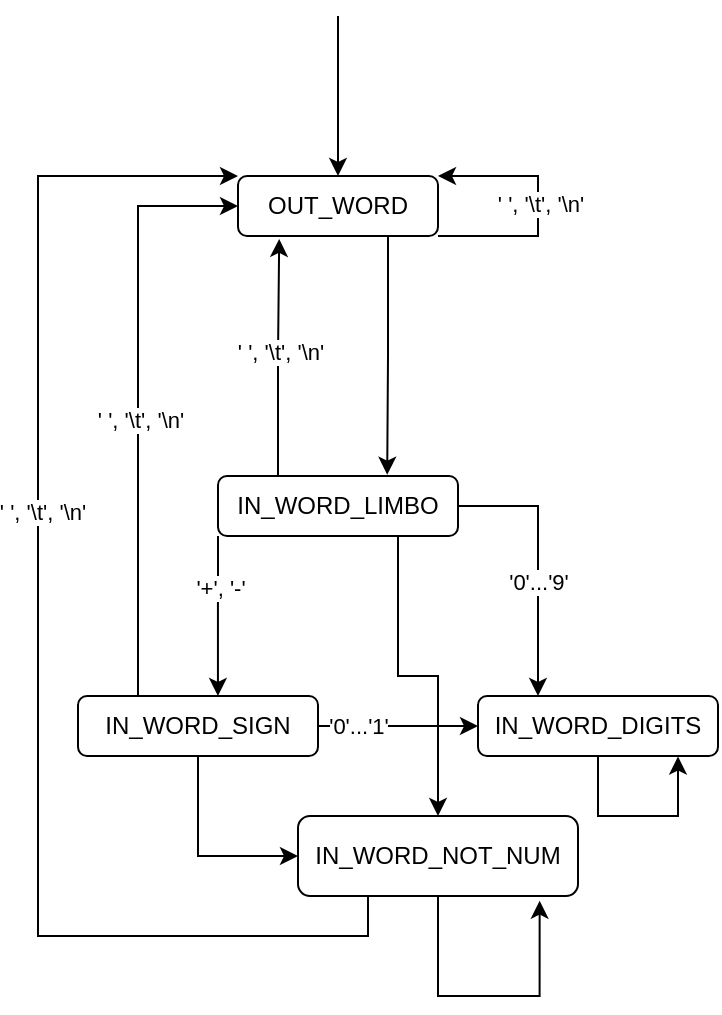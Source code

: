 <mxfile version="24.7.17">
  <diagram name="Страница — 1" id="BJqCO_ddCicsHkiGBCkW">
    <mxGraphModel dx="538" dy="544" grid="1" gridSize="10" guides="1" tooltips="1" connect="1" arrows="1" fold="1" page="1" pageScale="1" pageWidth="2560" pageHeight="1440" math="0" shadow="0">
      <root>
        <mxCell id="0" />
        <mxCell id="1" parent="0" />
        <mxCell id="eWOaihmjQitZ_vyA_86Y-1" value="" style="endArrow=classic;html=1;rounded=0;entryX=0.5;entryY=0;entryDx=0;entryDy=0;" edge="1" parent="1" target="eWOaihmjQitZ_vyA_86Y-2">
          <mxGeometry width="50" height="50" relative="1" as="geometry">
            <mxPoint x="220" y="110" as="sourcePoint" />
            <mxPoint x="220" y="190" as="targetPoint" />
          </mxGeometry>
        </mxCell>
        <mxCell id="eWOaihmjQitZ_vyA_86Y-56" style="edgeStyle=orthogonalEdgeStyle;rounded=0;orthogonalLoop=1;jettySize=auto;html=1;exitX=1;exitY=1;exitDx=0;exitDy=0;entryX=1;entryY=0;entryDx=0;entryDy=0;" edge="1" parent="1" source="eWOaihmjQitZ_vyA_86Y-2" target="eWOaihmjQitZ_vyA_86Y-2">
          <mxGeometry relative="1" as="geometry">
            <mxPoint x="300" y="200" as="targetPoint" />
            <Array as="points">
              <mxPoint x="320" y="220" />
              <mxPoint x="320" y="190" />
            </Array>
          </mxGeometry>
        </mxCell>
        <mxCell id="eWOaihmjQitZ_vyA_86Y-58" value="&#39; &#39;, &#39;\t&#39;, &#39;\n&#39;" style="edgeLabel;html=1;align=center;verticalAlign=middle;resizable=0;points=[];" vertex="1" connectable="0" parent="eWOaihmjQitZ_vyA_86Y-56">
          <mxGeometry x="0.018" y="-1" relative="1" as="geometry">
            <mxPoint as="offset" />
          </mxGeometry>
        </mxCell>
        <mxCell id="eWOaihmjQitZ_vyA_86Y-2" value="OUT_WORD" style="rounded=1;whiteSpace=wrap;html=1;" vertex="1" parent="1">
          <mxGeometry x="170" y="190" width="100" height="30" as="geometry" />
        </mxCell>
        <mxCell id="eWOaihmjQitZ_vyA_86Y-52" style="edgeStyle=orthogonalEdgeStyle;rounded=0;orthogonalLoop=1;jettySize=auto;html=1;exitX=0.75;exitY=1;exitDx=0;exitDy=0;" edge="1" parent="1" source="eWOaihmjQitZ_vyA_86Y-11" target="eWOaihmjQitZ_vyA_86Y-29">
          <mxGeometry relative="1" as="geometry" />
        </mxCell>
        <mxCell id="eWOaihmjQitZ_vyA_86Y-11" value="IN_WORD_LIMBO" style="rounded=1;whiteSpace=wrap;html=1;" vertex="1" parent="1">
          <mxGeometry x="160" y="340" width="120" height="30" as="geometry" />
        </mxCell>
        <mxCell id="eWOaihmjQitZ_vyA_86Y-27" value="IN_WORD_SIGN" style="rounded=1;whiteSpace=wrap;html=1;" vertex="1" parent="1">
          <mxGeometry x="90" y="450" width="120" height="30" as="geometry" />
        </mxCell>
        <mxCell id="eWOaihmjQitZ_vyA_86Y-59" style="edgeStyle=orthogonalEdgeStyle;rounded=0;orthogonalLoop=1;jettySize=auto;html=1;exitX=0.5;exitY=1;exitDx=0;exitDy=0;" edge="1" parent="1" source="eWOaihmjQitZ_vyA_86Y-28">
          <mxGeometry relative="1" as="geometry">
            <mxPoint x="390" y="480.259" as="targetPoint" />
            <Array as="points">
              <mxPoint x="350" y="510" />
              <mxPoint x="390" y="510" />
            </Array>
          </mxGeometry>
        </mxCell>
        <mxCell id="eWOaihmjQitZ_vyA_86Y-28" value="IN_WORD_DIGITS" style="rounded=1;whiteSpace=wrap;html=1;" vertex="1" parent="1">
          <mxGeometry x="290" y="450" width="120" height="30" as="geometry" />
        </mxCell>
        <mxCell id="eWOaihmjQitZ_vyA_86Y-49" style="edgeStyle=orthogonalEdgeStyle;rounded=0;orthogonalLoop=1;jettySize=auto;html=1;exitX=0.25;exitY=1;exitDx=0;exitDy=0;" edge="1" parent="1" source="eWOaihmjQitZ_vyA_86Y-29">
          <mxGeometry relative="1" as="geometry">
            <mxPoint x="170" y="190" as="targetPoint" />
            <Array as="points">
              <mxPoint x="235" y="570" />
              <mxPoint x="70" y="570" />
              <mxPoint x="70" y="190" />
              <mxPoint x="170" y="190" />
            </Array>
          </mxGeometry>
        </mxCell>
        <mxCell id="eWOaihmjQitZ_vyA_86Y-50" value="&#39; &#39;, &#39;\t&#39;, &#39;\n&#39;" style="edgeLabel;html=1;align=center;verticalAlign=middle;resizable=0;points=[];" vertex="1" connectable="0" parent="eWOaihmjQitZ_vyA_86Y-49">
          <mxGeometry x="0.194" y="-2" relative="1" as="geometry">
            <mxPoint as="offset" />
          </mxGeometry>
        </mxCell>
        <mxCell id="eWOaihmjQitZ_vyA_86Y-51" style="edgeStyle=orthogonalEdgeStyle;rounded=0;orthogonalLoop=1;jettySize=auto;html=1;exitX=0.5;exitY=1;exitDx=0;exitDy=0;entryX=0.863;entryY=1.059;entryDx=0;entryDy=0;entryPerimeter=0;" edge="1" parent="1" source="eWOaihmjQitZ_vyA_86Y-29" target="eWOaihmjQitZ_vyA_86Y-29">
          <mxGeometry relative="1" as="geometry">
            <mxPoint x="270.111" y="642.347" as="targetPoint" />
            <Array as="points">
              <mxPoint x="270" y="600" />
              <mxPoint x="321" y="600" />
            </Array>
          </mxGeometry>
        </mxCell>
        <mxCell id="eWOaihmjQitZ_vyA_86Y-29" value="IN_WORD_NOT_NUM" style="rounded=1;whiteSpace=wrap;html=1;" vertex="1" parent="1">
          <mxGeometry x="200" y="510" width="140" height="40" as="geometry" />
        </mxCell>
        <mxCell id="eWOaihmjQitZ_vyA_86Y-32" value="" style="endArrow=classic;html=1;rounded=0;exitX=0;exitY=1;exitDx=0;exitDy=0;entryX=0.583;entryY=0;entryDx=0;entryDy=0;entryPerimeter=0;" edge="1" parent="1" target="eWOaihmjQitZ_vyA_86Y-27">
          <mxGeometry width="50" height="50" relative="1" as="geometry">
            <mxPoint x="160" y="370" as="sourcePoint" />
            <mxPoint x="150" y="450" as="targetPoint" />
          </mxGeometry>
        </mxCell>
        <mxCell id="eWOaihmjQitZ_vyA_86Y-33" value="&#39;+&#39;, &#39;-&#39;" style="edgeLabel;html=1;align=center;verticalAlign=middle;resizable=0;points=[];" vertex="1" connectable="0" parent="eWOaihmjQitZ_vyA_86Y-32">
          <mxGeometry x="-0.345" y="1" relative="1" as="geometry">
            <mxPoint as="offset" />
          </mxGeometry>
        </mxCell>
        <mxCell id="eWOaihmjQitZ_vyA_86Y-34" value="" style="endArrow=classic;html=1;rounded=0;exitX=1;exitY=0.5;exitDx=0;exitDy=0;entryX=0.25;entryY=0;entryDx=0;entryDy=0;" edge="1" parent="1" source="eWOaihmjQitZ_vyA_86Y-11" target="eWOaihmjQitZ_vyA_86Y-28">
          <mxGeometry width="50" height="50" relative="1" as="geometry">
            <mxPoint x="260" y="480" as="sourcePoint" />
            <mxPoint x="310" y="430" as="targetPoint" />
            <Array as="points">
              <mxPoint x="320" y="355" />
            </Array>
          </mxGeometry>
        </mxCell>
        <mxCell id="eWOaihmjQitZ_vyA_86Y-35" value="&#39;0&#39;...&#39;9&#39;" style="edgeLabel;html=1;align=center;verticalAlign=middle;resizable=0;points=[];" vertex="1" connectable="0" parent="eWOaihmjQitZ_vyA_86Y-34">
          <mxGeometry x="-0.016" y="2" relative="1" as="geometry">
            <mxPoint x="-2" y="11" as="offset" />
          </mxGeometry>
        </mxCell>
        <mxCell id="eWOaihmjQitZ_vyA_86Y-39" value="" style="endArrow=classic;html=1;rounded=0;exitX=0.25;exitY=0;exitDx=0;exitDy=0;entryX=0;entryY=0.5;entryDx=0;entryDy=0;" edge="1" parent="1" source="eWOaihmjQitZ_vyA_86Y-27" target="eWOaihmjQitZ_vyA_86Y-2">
          <mxGeometry width="50" height="50" relative="1" as="geometry">
            <mxPoint x="250" y="450" as="sourcePoint" />
            <mxPoint x="300" y="400" as="targetPoint" />
            <Array as="points">
              <mxPoint x="120" y="205" />
            </Array>
          </mxGeometry>
        </mxCell>
        <mxCell id="eWOaihmjQitZ_vyA_86Y-41" value="&#39; &#39;, &#39;\t&#39;, &#39;\n&#39;" style="edgeLabel;html=1;align=center;verticalAlign=middle;resizable=0;points=[];" vertex="1" connectable="0" parent="eWOaihmjQitZ_vyA_86Y-39">
          <mxGeometry x="-0.063" y="-1" relative="1" as="geometry">
            <mxPoint as="offset" />
          </mxGeometry>
        </mxCell>
        <mxCell id="eWOaihmjQitZ_vyA_86Y-43" value="" style="endArrow=classic;html=1;rounded=0;entryX=0;entryY=0.5;entryDx=0;entryDy=0;exitX=1;exitY=0.5;exitDx=0;exitDy=0;" edge="1" parent="1" source="eWOaihmjQitZ_vyA_86Y-27" target="eWOaihmjQitZ_vyA_86Y-28">
          <mxGeometry width="50" height="50" relative="1" as="geometry">
            <mxPoint x="220" y="460" as="sourcePoint" />
            <mxPoint x="270" y="410" as="targetPoint" />
          </mxGeometry>
        </mxCell>
        <mxCell id="eWOaihmjQitZ_vyA_86Y-44" value="&#39;0&#39;...&#39;1&#39;" style="edgeLabel;html=1;align=center;verticalAlign=middle;resizable=0;points=[];" vertex="1" connectable="0" parent="eWOaihmjQitZ_vyA_86Y-43">
          <mxGeometry x="-0.347" y="-1" relative="1" as="geometry">
            <mxPoint x="-6" y="-1" as="offset" />
          </mxGeometry>
        </mxCell>
        <mxCell id="eWOaihmjQitZ_vyA_86Y-45" value="" style="endArrow=classic;html=1;rounded=0;exitX=0.5;exitY=1;exitDx=0;exitDy=0;entryX=0;entryY=0.5;entryDx=0;entryDy=0;" edge="1" parent="1" source="eWOaihmjQitZ_vyA_86Y-27" target="eWOaihmjQitZ_vyA_86Y-29">
          <mxGeometry width="50" height="50" relative="1" as="geometry">
            <mxPoint x="220" y="480" as="sourcePoint" />
            <mxPoint x="270" y="430" as="targetPoint" />
            <Array as="points">
              <mxPoint x="150" y="530" />
            </Array>
          </mxGeometry>
        </mxCell>
        <mxCell id="eWOaihmjQitZ_vyA_86Y-53" style="edgeStyle=orthogonalEdgeStyle;rounded=0;orthogonalLoop=1;jettySize=auto;html=1;exitX=0.25;exitY=0;exitDx=0;exitDy=0;entryX=0.206;entryY=1.048;entryDx=0;entryDy=0;entryPerimeter=0;" edge="1" parent="1" source="eWOaihmjQitZ_vyA_86Y-11" target="eWOaihmjQitZ_vyA_86Y-2">
          <mxGeometry relative="1" as="geometry" />
        </mxCell>
        <mxCell id="eWOaihmjQitZ_vyA_86Y-55" value="&#39; &#39;, &#39;\t&#39;, &#39;\n&#39;" style="edgeLabel;html=1;align=center;verticalAlign=middle;resizable=0;points=[];" vertex="1" connectable="0" parent="eWOaihmjQitZ_vyA_86Y-53">
          <mxGeometry x="0.055" relative="1" as="geometry">
            <mxPoint as="offset" />
          </mxGeometry>
        </mxCell>
        <mxCell id="eWOaihmjQitZ_vyA_86Y-54" style="edgeStyle=orthogonalEdgeStyle;rounded=0;orthogonalLoop=1;jettySize=auto;html=1;exitX=0.75;exitY=1;exitDx=0;exitDy=0;entryX=0.705;entryY=-0.021;entryDx=0;entryDy=0;entryPerimeter=0;" edge="1" parent="1" source="eWOaihmjQitZ_vyA_86Y-2" target="eWOaihmjQitZ_vyA_86Y-11">
          <mxGeometry relative="1" as="geometry" />
        </mxCell>
      </root>
    </mxGraphModel>
  </diagram>
</mxfile>
